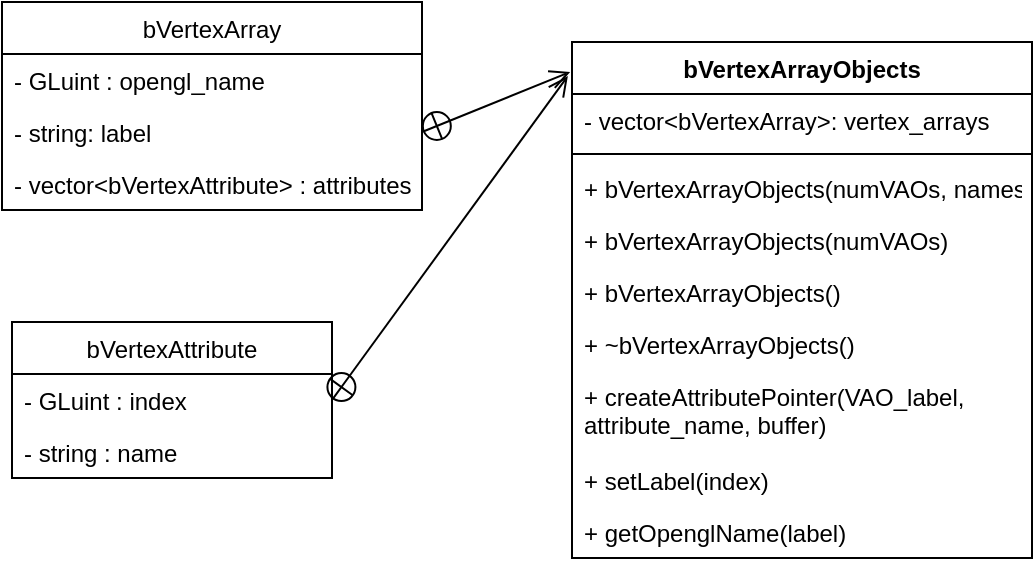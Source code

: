 <mxfile version="14.6.13" type="device"><diagram id="tniwb5kHTIl4KBQ7oDJt" name="Page-1"><mxGraphModel dx="1086" dy="966" grid="1" gridSize="10" guides="1" tooltips="1" connect="1" arrows="1" fold="1" page="1" pageScale="1" pageWidth="850" pageHeight="1100" math="0" shadow="0"><root><mxCell id="0"/><mxCell id="1" parent="0"/><mxCell id="w-i1Vw4jqplgcxEvCSw5-1" value="bVertexArray" style="swimlane;fontStyle=0;childLayout=stackLayout;horizontal=1;startSize=26;fillColor=none;horizontalStack=0;resizeParent=1;resizeParentMax=0;resizeLast=0;collapsible=1;marginBottom=0;" parent="1" vertex="1"><mxGeometry x="265" y="210" width="210" height="104" as="geometry"/></mxCell><mxCell id="w-i1Vw4jqplgcxEvCSw5-2" value="- GLuint : opengl_name" style="text;strokeColor=none;fillColor=none;align=left;verticalAlign=top;spacingLeft=4;spacingRight=4;overflow=hidden;rotatable=0;points=[[0,0.5],[1,0.5]];portConstraint=eastwest;" parent="w-i1Vw4jqplgcxEvCSw5-1" vertex="1"><mxGeometry y="26" width="210" height="26" as="geometry"/></mxCell><mxCell id="w-i1Vw4jqplgcxEvCSw5-5" value="- string: label" style="text;strokeColor=none;fillColor=none;align=left;verticalAlign=top;spacingLeft=4;spacingRight=4;overflow=hidden;rotatable=0;points=[[0,0.5],[1,0.5]];portConstraint=eastwest;" parent="w-i1Vw4jqplgcxEvCSw5-1" vertex="1"><mxGeometry y="52" width="210" height="26" as="geometry"/></mxCell><mxCell id="w-i1Vw4jqplgcxEvCSw5-6" value="- vector&lt;bVertexAttribute&gt; : attributes" style="text;strokeColor=none;fillColor=none;align=left;verticalAlign=top;spacingLeft=4;spacingRight=4;overflow=hidden;rotatable=0;points=[[0,0.5],[1,0.5]];portConstraint=eastwest;" parent="w-i1Vw4jqplgcxEvCSw5-1" vertex="1"><mxGeometry y="78" width="210" height="26" as="geometry"/></mxCell><mxCell id="w-i1Vw4jqplgcxEvCSw5-7" value="bVertexArrayObjects" style="swimlane;fontStyle=1;align=center;verticalAlign=top;childLayout=stackLayout;horizontal=1;startSize=26;horizontalStack=0;resizeParent=1;resizeParentMax=0;resizeLast=0;collapsible=1;marginBottom=0;" parent="1" vertex="1"><mxGeometry x="550" y="230" width="230" height="258" as="geometry"/></mxCell><mxCell id="w-i1Vw4jqplgcxEvCSw5-8" value="- vector&lt;bVertexArray&gt;: vertex_arrays" style="text;strokeColor=none;fillColor=none;align=left;verticalAlign=top;spacingLeft=4;spacingRight=4;overflow=hidden;rotatable=0;points=[[0,0.5],[1,0.5]];portConstraint=eastwest;" parent="w-i1Vw4jqplgcxEvCSw5-7" vertex="1"><mxGeometry y="26" width="230" height="26" as="geometry"/></mxCell><mxCell id="w-i1Vw4jqplgcxEvCSw5-9" value="" style="line;strokeWidth=1;fillColor=none;align=left;verticalAlign=middle;spacingTop=-1;spacingLeft=3;spacingRight=3;rotatable=0;labelPosition=right;points=[];portConstraint=eastwest;" parent="w-i1Vw4jqplgcxEvCSw5-7" vertex="1"><mxGeometry y="52" width="230" height="8" as="geometry"/></mxCell><mxCell id="w-i1Vw4jqplgcxEvCSw5-10" value="+ bVertexArrayObjects(numVAOs, names)" style="text;strokeColor=none;fillColor=none;align=left;verticalAlign=top;spacingLeft=4;spacingRight=4;overflow=hidden;rotatable=0;points=[[0,0.5],[1,0.5]];portConstraint=eastwest;" parent="w-i1Vw4jqplgcxEvCSw5-7" vertex="1"><mxGeometry y="60" width="230" height="26" as="geometry"/></mxCell><mxCell id="g4Y8zuew7_ytVDoTeAyL-18" value="+ bVertexArrayObjects(numVAOs)" style="text;strokeColor=none;fillColor=none;align=left;verticalAlign=top;spacingLeft=4;spacingRight=4;overflow=hidden;rotatable=0;points=[[0,0.5],[1,0.5]];portConstraint=eastwest;" parent="w-i1Vw4jqplgcxEvCSw5-7" vertex="1"><mxGeometry y="86" width="230" height="26" as="geometry"/></mxCell><mxCell id="g4Y8zuew7_ytVDoTeAyL-19" value="+ bVertexArrayObjects()" style="text;strokeColor=none;fillColor=none;align=left;verticalAlign=top;spacingLeft=4;spacingRight=4;overflow=hidden;rotatable=0;points=[[0,0.5],[1,0.5]];portConstraint=eastwest;" parent="w-i1Vw4jqplgcxEvCSw5-7" vertex="1"><mxGeometry y="112" width="230" height="26" as="geometry"/></mxCell><mxCell id="g4Y8zuew7_ytVDoTeAyL-12" value="+ ~bVertexArrayObjects()" style="text;strokeColor=none;fillColor=none;align=left;verticalAlign=top;spacingLeft=4;spacingRight=4;overflow=hidden;rotatable=0;points=[[0,0.5],[1,0.5]];portConstraint=eastwest;" parent="w-i1Vw4jqplgcxEvCSw5-7" vertex="1"><mxGeometry y="138" width="230" height="26" as="geometry"/></mxCell><mxCell id="g4Y8zuew7_ytVDoTeAyL-15" value="+ createAttributePointer(VAO_label, &#10;attribute_name, buffer)" style="text;strokeColor=none;fillColor=none;align=left;verticalAlign=top;spacingLeft=4;spacingRight=4;overflow=hidden;rotatable=0;points=[[0,0.5],[1,0.5]];portConstraint=eastwest;" parent="w-i1Vw4jqplgcxEvCSw5-7" vertex="1"><mxGeometry y="164" width="230" height="42" as="geometry"/></mxCell><mxCell id="g4Y8zuew7_ytVDoTeAyL-16" value="+ setLabel(index)" style="text;strokeColor=none;fillColor=none;align=left;verticalAlign=top;spacingLeft=4;spacingRight=4;overflow=hidden;rotatable=0;points=[[0,0.5],[1,0.5]];portConstraint=eastwest;" parent="w-i1Vw4jqplgcxEvCSw5-7" vertex="1"><mxGeometry y="206" width="230" height="26" as="geometry"/></mxCell><mxCell id="31Ug479R4X8OzpgTSZJ5-1" value="+ getOpenglName(label)" style="text;strokeColor=none;fillColor=none;align=left;verticalAlign=top;spacingLeft=4;spacingRight=4;overflow=hidden;rotatable=0;points=[[0,0.5],[1,0.5]];portConstraint=eastwest;" parent="w-i1Vw4jqplgcxEvCSw5-7" vertex="1"><mxGeometry y="232" width="230" height="26" as="geometry"/></mxCell><mxCell id="w-i1Vw4jqplgcxEvCSw5-12" value="" style="endArrow=open;startArrow=circlePlus;endFill=0;startFill=0;endSize=8;html=1;exitX=1;exitY=0.5;exitDx=0;exitDy=0;entryX=-0.004;entryY=0.058;entryDx=0;entryDy=0;entryPerimeter=0;" parent="1" source="w-i1Vw4jqplgcxEvCSw5-5" target="w-i1Vw4jqplgcxEvCSw5-7" edge="1"><mxGeometry width="160" relative="1" as="geometry"><mxPoint x="460" y="380" as="sourcePoint"/><mxPoint x="620" y="380" as="targetPoint"/></mxGeometry></mxCell><mxCell id="31Ug479R4X8OzpgTSZJ5-6" value="" style="endArrow=open;startArrow=circlePlus;endFill=0;startFill=0;endSize=8;html=1;entryX=-0.009;entryY=0.066;entryDx=0;entryDy=0;exitX=1;exitY=0.5;exitDx=0;exitDy=0;entryPerimeter=0;" parent="1" source="31Ug479R4X8OzpgTSZJ5-24" target="w-i1Vw4jqplgcxEvCSw5-7" edge="1"><mxGeometry width="160" relative="1" as="geometry"><mxPoint x="430" y="487" as="sourcePoint"/><mxPoint x="350" y="160" as="targetPoint"/></mxGeometry></mxCell><mxCell id="31Ug479R4X8OzpgTSZJ5-23" value="bVertexAttribute" style="swimlane;fontStyle=0;childLayout=stackLayout;horizontal=1;startSize=26;fillColor=none;horizontalStack=0;resizeParent=1;resizeParentMax=0;resizeLast=0;collapsible=1;marginBottom=0;" parent="1" vertex="1"><mxGeometry x="270" y="370" width="160" height="78" as="geometry"/></mxCell><mxCell id="31Ug479R4X8OzpgTSZJ5-24" value="- GLuint : index" style="text;strokeColor=none;fillColor=none;align=left;verticalAlign=top;spacingLeft=4;spacingRight=4;overflow=hidden;rotatable=0;points=[[0,0.5],[1,0.5]];portConstraint=eastwest;" parent="31Ug479R4X8OzpgTSZJ5-23" vertex="1"><mxGeometry y="26" width="160" height="26" as="geometry"/></mxCell><mxCell id="31Ug479R4X8OzpgTSZJ5-25" value="- string : name" style="text;strokeColor=none;fillColor=none;align=left;verticalAlign=top;spacingLeft=4;spacingRight=4;overflow=hidden;rotatable=0;points=[[0,0.5],[1,0.5]];portConstraint=eastwest;" parent="31Ug479R4X8OzpgTSZJ5-23" vertex="1"><mxGeometry y="52" width="160" height="26" as="geometry"/></mxCell></root></mxGraphModel></diagram></mxfile>